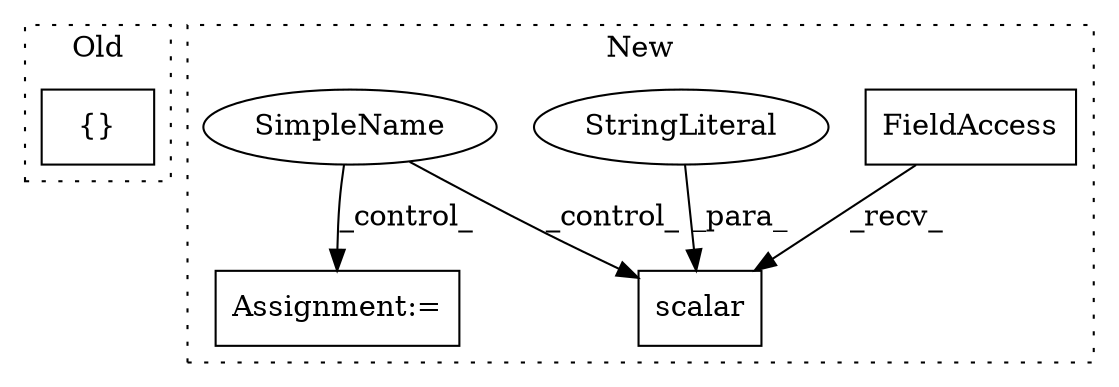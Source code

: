 digraph G {
subgraph cluster0 {
1 [label="{}" a="4" s="3722,3761" l="1,1" shape="box"];
label = "Old";
style="dotted";
}
subgraph cluster1 {
2 [label="scalar" a="32" s="3041,3077" l="7,1" shape="box"];
3 [label="FieldAccess" a="22" s="3022" l="18" shape="box"];
4 [label="StringLiteral" a="45" s="3048" l="15" shape="ellipse"];
5 [label="SimpleName" a="42" s="" l="" shape="ellipse"];
6 [label="Assignment:=" a="7" s="3810" l="1" shape="box"];
label = "New";
style="dotted";
}
3 -> 2 [label="_recv_"];
4 -> 2 [label="_para_"];
5 -> 6 [label="_control_"];
5 -> 2 [label="_control_"];
}